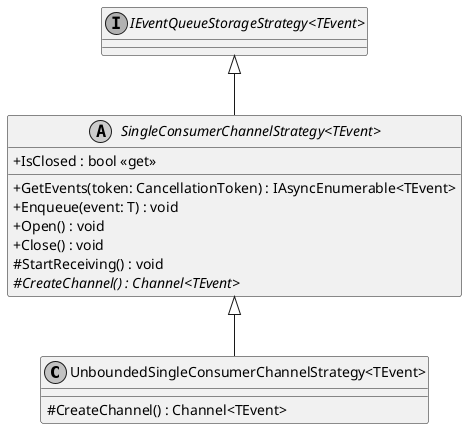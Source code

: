 @startuml
skinparam monochrome true
skinparam classAttributeIconSize 0

!startsub default
class "UnboundedSingleConsumerChannelStrategy<TEvent>" {
    
    # CreateChannel() : Channel<TEvent>
}
abstract class "SingleConsumerChannelStrategy<TEvent>" {
    + IsClosed : bool <<get>>
    + GetEvents(token: CancellationToken) : IAsyncEnumerable<TEvent>
    + Enqueue(event: T) : void
    + Open() : void
    + Close() : void
    # StartReceiving() : void
    # {abstract} CreateChannel() : Channel<TEvent>
}
interface "IEventQueueStorageStrategy<TEvent>"
"IEventQueueStorageStrategy<TEvent>" <|-- "SingleConsumerChannelStrategy<TEvent>"
"SingleConsumerChannelStrategy<TEvent>" <|-- "UnboundedSingleConsumerChannelStrategy<TEvent>"
!endsub
@enduml